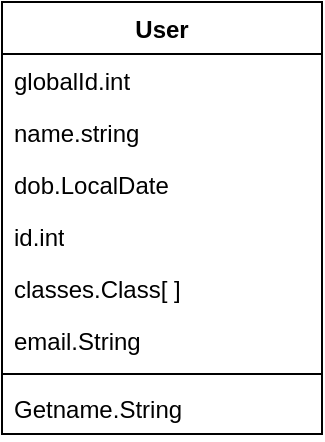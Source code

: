 <mxfile version="24.2.1" type="github">
  <diagram id="C5RBs43oDa-KdzZeNtuy" name="Page-1">
    <mxGraphModel dx="589" dy="534" grid="1" gridSize="10" guides="1" tooltips="1" connect="1" arrows="1" fold="1" page="1" pageScale="1" pageWidth="827" pageHeight="1169" math="0" shadow="0">
      <root>
        <mxCell id="WIyWlLk6GJQsqaUBKTNV-0" />
        <mxCell id="WIyWlLk6GJQsqaUBKTNV-1" parent="WIyWlLk6GJQsqaUBKTNV-0" />
        <mxCell id="VNmCXobTT-Bqx6ying4M-14" value="User" style="swimlane;fontStyle=1;align=center;verticalAlign=top;childLayout=stackLayout;horizontal=1;startSize=26;horizontalStack=0;resizeParent=1;resizeParentMax=0;resizeLast=0;collapsible=1;marginBottom=0;whiteSpace=wrap;html=1;" vertex="1" parent="WIyWlLk6GJQsqaUBKTNV-1">
          <mxGeometry x="50" y="90" width="160" height="216" as="geometry" />
        </mxCell>
        <mxCell id="VNmCXobTT-Bqx6ying4M-22" value="globalId.int" style="text;strokeColor=none;fillColor=none;align=left;verticalAlign=top;spacingLeft=4;spacingRight=4;overflow=hidden;rotatable=0;points=[[0,0.5],[1,0.5]];portConstraint=eastwest;whiteSpace=wrap;html=1;" vertex="1" parent="VNmCXobTT-Bqx6ying4M-14">
          <mxGeometry y="26" width="160" height="26" as="geometry" />
        </mxCell>
        <mxCell id="VNmCXobTT-Bqx6ying4M-23" value="name.string" style="text;strokeColor=none;fillColor=none;align=left;verticalAlign=top;spacingLeft=4;spacingRight=4;overflow=hidden;rotatable=0;points=[[0,0.5],[1,0.5]];portConstraint=eastwest;whiteSpace=wrap;html=1;" vertex="1" parent="VNmCXobTT-Bqx6ying4M-14">
          <mxGeometry y="52" width="160" height="26" as="geometry" />
        </mxCell>
        <mxCell id="VNmCXobTT-Bqx6ying4M-24" value="dob.LocalDate" style="text;strokeColor=none;fillColor=none;align=left;verticalAlign=top;spacingLeft=4;spacingRight=4;overflow=hidden;rotatable=0;points=[[0,0.5],[1,0.5]];portConstraint=eastwest;whiteSpace=wrap;html=1;" vertex="1" parent="VNmCXobTT-Bqx6ying4M-14">
          <mxGeometry y="78" width="160" height="26" as="geometry" />
        </mxCell>
        <mxCell id="VNmCXobTT-Bqx6ying4M-25" value="id.int" style="text;strokeColor=none;fillColor=none;align=left;verticalAlign=top;spacingLeft=4;spacingRight=4;overflow=hidden;rotatable=0;points=[[0,0.5],[1,0.5]];portConstraint=eastwest;whiteSpace=wrap;html=1;" vertex="1" parent="VNmCXobTT-Bqx6ying4M-14">
          <mxGeometry y="104" width="160" height="26" as="geometry" />
        </mxCell>
        <mxCell id="VNmCXobTT-Bqx6ying4M-26" value="classes.Class[ ]" style="text;strokeColor=none;fillColor=none;align=left;verticalAlign=top;spacingLeft=4;spacingRight=4;overflow=hidden;rotatable=0;points=[[0,0.5],[1,0.5]];portConstraint=eastwest;whiteSpace=wrap;html=1;" vertex="1" parent="VNmCXobTT-Bqx6ying4M-14">
          <mxGeometry y="130" width="160" height="26" as="geometry" />
        </mxCell>
        <mxCell id="VNmCXobTT-Bqx6ying4M-27" value="email.String" style="text;strokeColor=none;fillColor=none;align=left;verticalAlign=top;spacingLeft=4;spacingRight=4;overflow=hidden;rotatable=0;points=[[0,0.5],[1,0.5]];portConstraint=eastwest;whiteSpace=wrap;html=1;" vertex="1" parent="VNmCXobTT-Bqx6ying4M-14">
          <mxGeometry y="156" width="160" height="26" as="geometry" />
        </mxCell>
        <mxCell id="VNmCXobTT-Bqx6ying4M-16" value="" style="line;strokeWidth=1;fillColor=none;align=left;verticalAlign=middle;spacingTop=-1;spacingLeft=3;spacingRight=3;rotatable=0;labelPosition=right;points=[];portConstraint=eastwest;strokeColor=inherit;" vertex="1" parent="VNmCXobTT-Bqx6ying4M-14">
          <mxGeometry y="182" width="160" height="8" as="geometry" />
        </mxCell>
        <mxCell id="VNmCXobTT-Bqx6ying4M-17" value="Getname.String" style="text;strokeColor=none;fillColor=none;align=left;verticalAlign=top;spacingLeft=4;spacingRight=4;overflow=hidden;rotatable=0;points=[[0,0.5],[1,0.5]];portConstraint=eastwest;whiteSpace=wrap;html=1;" vertex="1" parent="VNmCXobTT-Bqx6ying4M-14">
          <mxGeometry y="190" width="160" height="26" as="geometry" />
        </mxCell>
      </root>
    </mxGraphModel>
  </diagram>
</mxfile>

